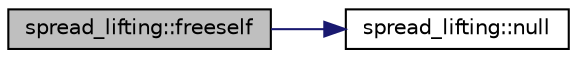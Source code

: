 digraph "spread_lifting::freeself"
{
  edge [fontname="Helvetica",fontsize="10",labelfontname="Helvetica",labelfontsize="10"];
  node [fontname="Helvetica",fontsize="10",shape=record];
  rankdir="LR";
  Node53 [label="spread_lifting::freeself",height=0.2,width=0.4,color="black", fillcolor="grey75", style="filled", fontcolor="black"];
  Node53 -> Node54 [color="midnightblue",fontsize="10",style="solid",fontname="Helvetica"];
  Node54 [label="spread_lifting::null",height=0.2,width=0.4,color="black", fillcolor="white", style="filled",URL="$d7/de2/classspread__lifting.html#aef8f20305e0808096ea0ca0d846e3765"];
}

